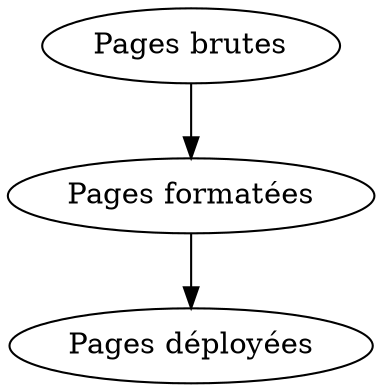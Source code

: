 digraph g {
  A[label="Pages brutes"];
  B[label="Pages formatées"];
  C[label="Pages déployées"];
  A -> B -> C;
}